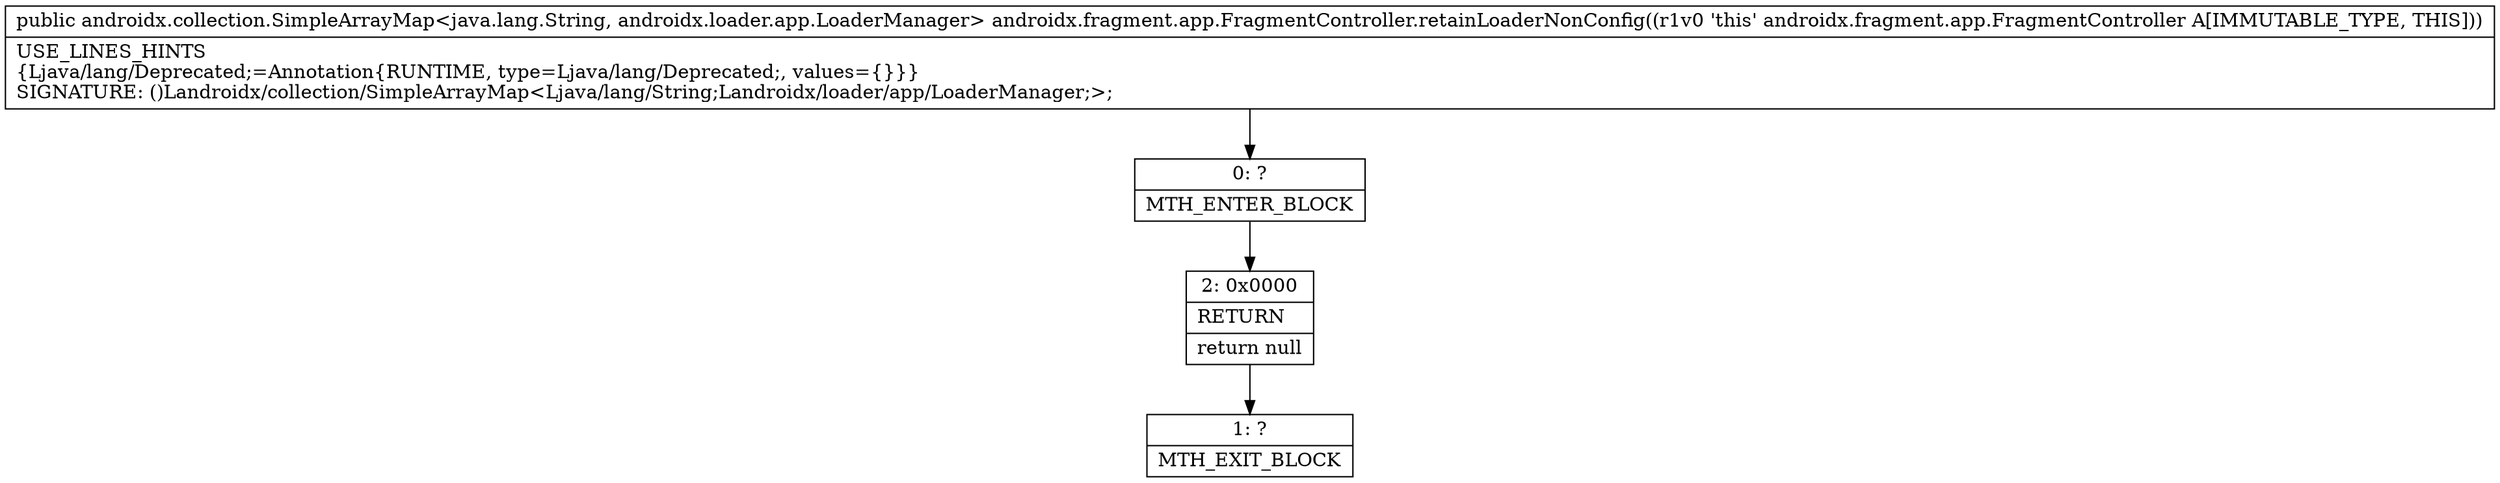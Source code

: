 digraph "CFG forandroidx.fragment.app.FragmentController.retainLoaderNonConfig()Landroidx\/collection\/SimpleArrayMap;" {
Node_0 [shape=record,label="{0\:\ ?|MTH_ENTER_BLOCK\l}"];
Node_2 [shape=record,label="{2\:\ 0x0000|RETURN\l|return null\l}"];
Node_1 [shape=record,label="{1\:\ ?|MTH_EXIT_BLOCK\l}"];
MethodNode[shape=record,label="{public androidx.collection.SimpleArrayMap\<java.lang.String, androidx.loader.app.LoaderManager\> androidx.fragment.app.FragmentController.retainLoaderNonConfig((r1v0 'this' androidx.fragment.app.FragmentController A[IMMUTABLE_TYPE, THIS]))  | USE_LINES_HINTS\l\{Ljava\/lang\/Deprecated;=Annotation\{RUNTIME, type=Ljava\/lang\/Deprecated;, values=\{\}\}\}\lSIGNATURE: ()Landroidx\/collection\/SimpleArrayMap\<Ljava\/lang\/String;Landroidx\/loader\/app\/LoaderManager;\>;\l}"];
MethodNode -> Node_0;Node_0 -> Node_2;
Node_2 -> Node_1;
}

